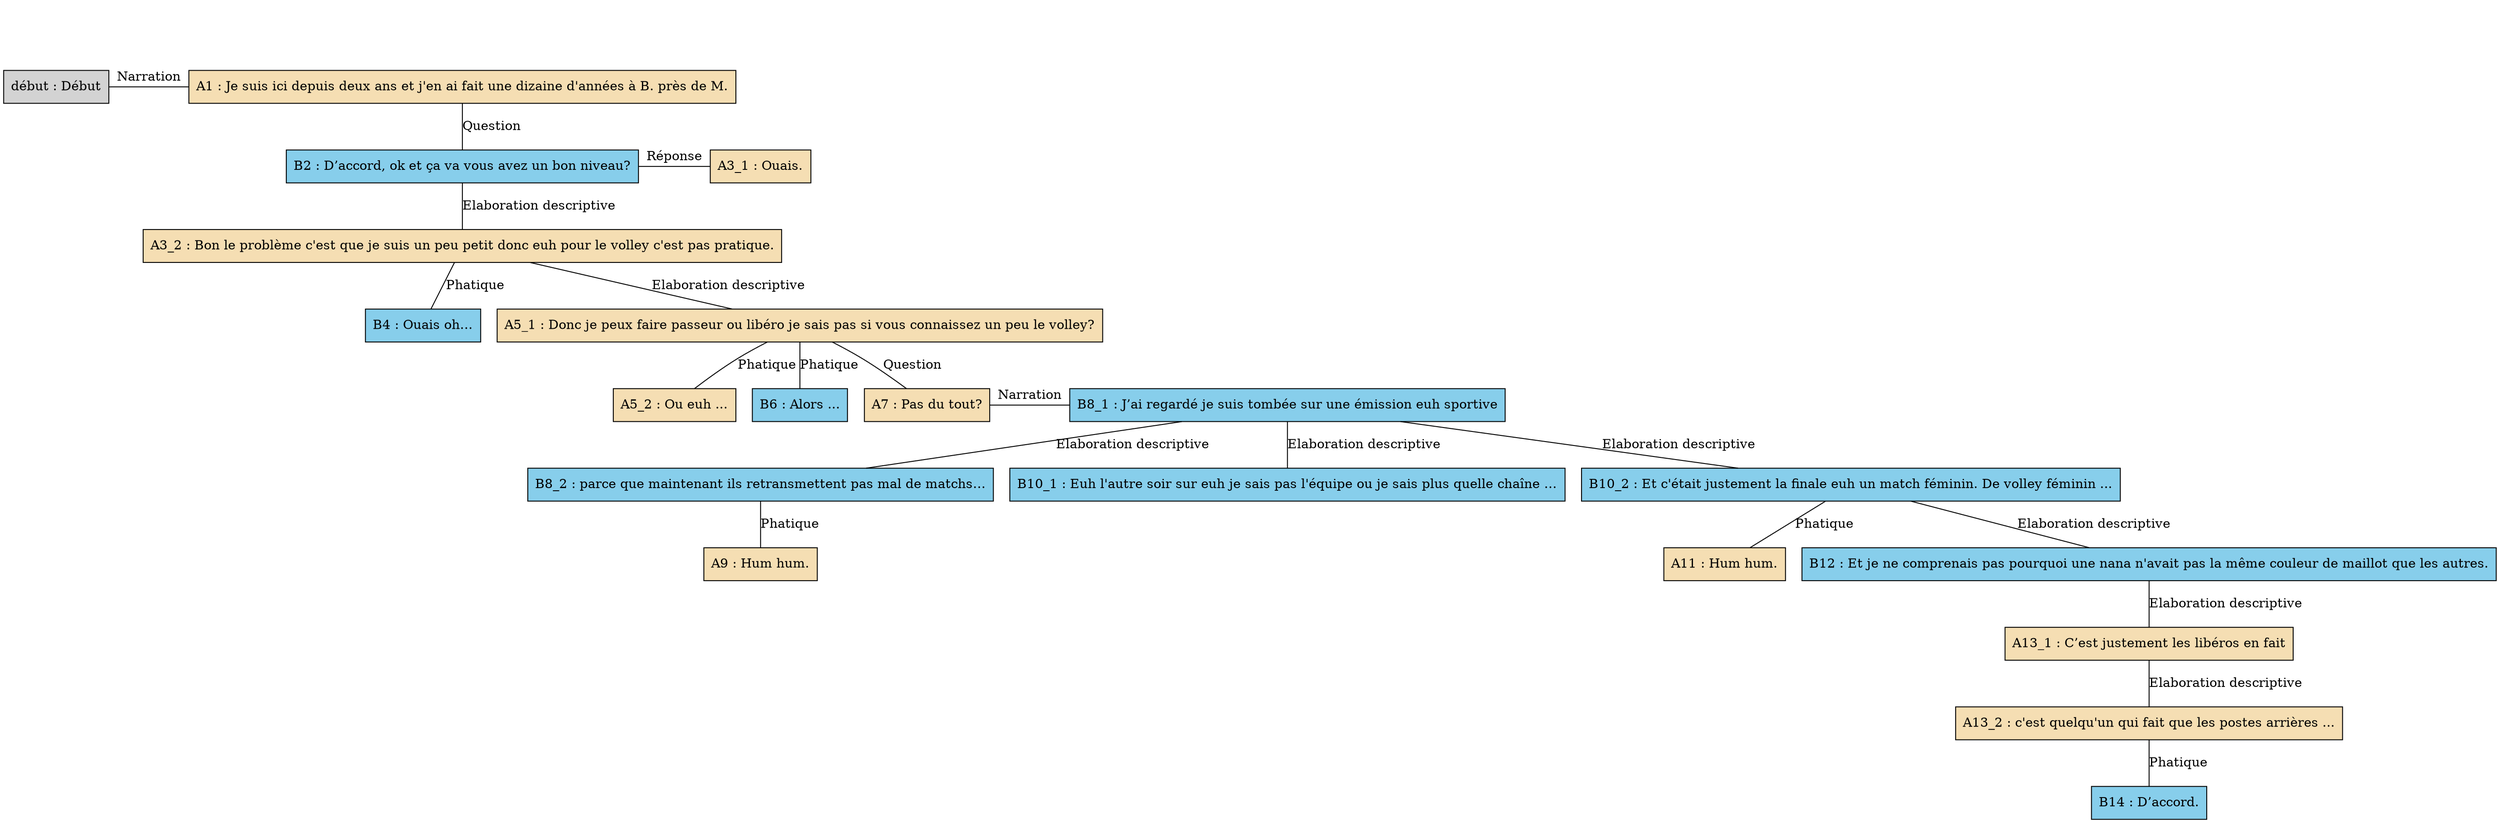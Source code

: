 digraph "Volley_-_E04" {
	node [shape=box style=filled]
	newrank=true
	zero [style=invis]
	"début" [label="début : Début"]
	A1 [label="A1 : Je suis ici depuis deux ans et j'en ai fait une dizaine d'années à B. près de M." fillcolor=wheat]
	B2 [label="B2 : D’accord, ok et ça va vous avez un bon niveau?" fillcolor=skyblue]
	A3_1 [label="A3_1 : Ouais." fillcolor=wheat]
	A3_2 [label="A3_2 : Bon le problème c'est que je suis un peu petit donc euh pour le volley c'est pas pratique." fillcolor=wheat]
	B4 [label="B4 : Ouais oh…" fillcolor=skyblue]
	A5_1 [label="A5_1 : Donc je peux faire passeur ou libéro je sais pas si vous connaissez un peu le volley?" fillcolor=wheat]
	A5_2 [label="A5_2 : Ou euh ..." fillcolor=wheat]
	B6 [label="B6 : Alors ..." fillcolor=skyblue]
	A7 [label="A7 : Pas du tout?" fillcolor=wheat]
	B8_1 [label="B8_1 : J’ai regardé je suis tombée sur une émission euh sportive" fillcolor=skyblue]
	B8_2 [label="B8_2 : parce que maintenant ils retransmettent pas mal de matchs…" fillcolor=skyblue]
	A9 [label="A9 : Hum hum." fillcolor=wheat]
	B10_1 [label="B10_1 : Euh l'autre soir sur euh je sais pas l'équipe ou je sais plus quelle chaîne …" fillcolor=skyblue]
	B10_2 [label="B10_2 : Et c'était justement la finale euh un match féminin. De volley féminin ..." fillcolor=skyblue]
	A11 [label="A11 : Hum hum." fillcolor=wheat]
	B12 [label="B12 : Et je ne comprenais pas pourquoi une nana n'avait pas la même couleur de maillot que les autres." fillcolor=skyblue]
	A13_1 [label="A13_1 : C’est justement les libéros en fait" fillcolor=wheat]
	A13_2 [label="A13_2 : c'est quelqu'un qui fait que les postes arrières ..." fillcolor=wheat]
	B14 [label="B14 : D’accord." fillcolor=skyblue]
	zero -> "début" [label="" style=invis]
	zero -> A1 [style=invis weight=1]
	"début" -> A1 [label=Narration constraint=false dir=none]
	A1 -> B2 [label=Question dir=none weight=2]
	A1 -> A3_1 [style=invis weight=1]
	B2 -> A3_1 [label="Réponse" constraint=false dir=none]
	B2 -> A3_2 [label="Elaboration descriptive" dir=none weight=2]
	A3_2 -> B4 [label=Phatique dir=none weight=2]
	A5_1 -> B6 [label=Phatique dir=none weight=2]
	A3_2 -> A5_1 [label="Elaboration descriptive" dir=none weight=2]
	A5_1 -> A7 [label=Question dir=none weight=2]
	A5_1 -> B8_1 [style=invis weight=1]
	A7 -> B8_1 [label=Narration constraint=false dir=none]
	A5_1 -> A5_2 [label=Phatique dir=none weight=2]
	B8_1 -> B8_2 [label="Elaboration descriptive" dir=none weight=2]
	B8_2 -> A9 [label=Phatique dir=none weight=2]
	B8_1 -> B10_1 [label="Elaboration descriptive" dir=none weight=2]
	B8_1 -> B10_2 [label="Elaboration descriptive" dir=none weight=2]
	B10_2 -> A11 [label=Phatique dir=none weight=2]
	B10_2 -> B12 [label="Elaboration descriptive" dir=none weight=2]
	B12 -> A13_1 [label="Elaboration descriptive" dir=none weight=2]
	A13_1 -> A13_2 [label="Elaboration descriptive" dir=none weight=2]
	A13_2 -> B14 [label=Phatique dir=none weight=2]
}
